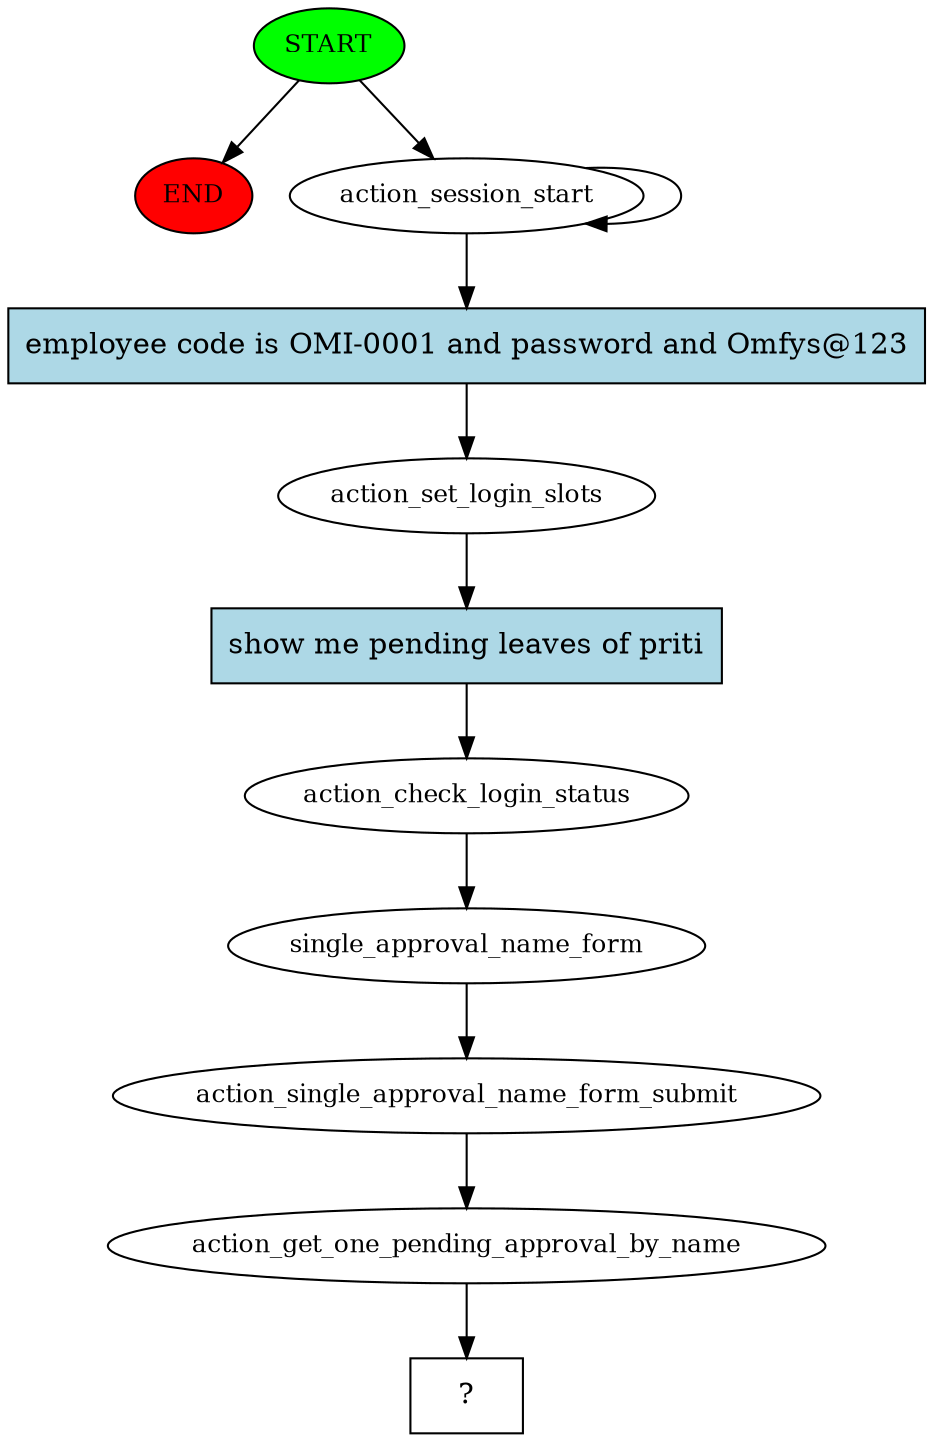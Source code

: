 digraph  {
0 [class="start active", fillcolor=green, fontsize=12, label=START, style=filled];
"-1" [class=end, fillcolor=red, fontsize=12, label=END, style=filled];
1 [class=active, fontsize=12, label=action_session_start];
3 [class=active, fontsize=12, label=action_set_login_slots];
4 [class=active, fontsize=12, label=action_check_login_status];
5 [class=active, fontsize=12, label=single_approval_name_form];
6 [class=active, fontsize=12, label=action_single_approval_name_form_submit];
7 [class=active, fontsize=12, label=action_get_one_pending_approval_by_name];
8 [class="intent dashed active", label="  ?  ", shape=rect];
9 [class="intent active", fillcolor=lightblue, label="employee code is OMI-0001 and password and Omfys@123", shape=rect, style=filled];
10 [class="intent active", fillcolor=lightblue, label="show me pending leaves of priti", shape=rect, style=filled];
0 -> "-1"  [class="", key=NONE, label=""];
0 -> 1  [class=active, key=NONE, label=""];
1 -> 1  [class=active, key=NONE, label=""];
1 -> 9  [class=active, key=0];
3 -> 10  [class=active, key=0];
4 -> 5  [class=active, key=NONE, label=""];
5 -> 6  [class=active, key=NONE, label=""];
6 -> 7  [class=active, key=NONE, label=""];
7 -> 8  [class=active, key=NONE, label=""];
9 -> 3  [class=active, key=0];
10 -> 4  [class=active, key=0];
}
